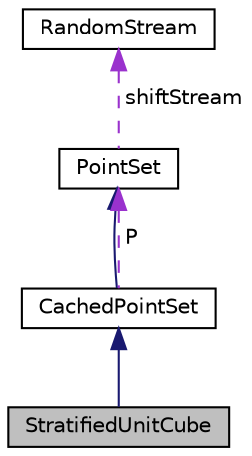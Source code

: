 digraph "StratifiedUnitCube"
{
 // INTERACTIVE_SVG=YES
  bgcolor="transparent";
  edge [fontname="Helvetica",fontsize="10",labelfontname="Helvetica",labelfontsize="10"];
  node [fontname="Helvetica",fontsize="10",shape=record];
  Node3 [label="StratifiedUnitCube",height=0.2,width=0.4,color="black", fillcolor="grey75", style="filled", fontcolor="black"];
  Node4 -> Node3 [dir="back",color="midnightblue",fontsize="10",style="solid",fontname="Helvetica"];
  Node4 [label="CachedPointSet",height=0.2,width=0.4,color="black",URL="$classumontreal_1_1ssj_1_1hups_1_1CachedPointSet.html",tooltip="This container class caches a point set by precomputing and storing its points locally in an array..."];
  Node5 -> Node4 [dir="back",color="midnightblue",fontsize="10",style="solid",fontname="Helvetica"];
  Node5 [label="PointSet",height=0.2,width=0.4,color="black",URL="$classumontreal_1_1ssj_1_1hups_1_1PointSet.html",tooltip="This abstract class defines the basic methods for accessing and manipulating point sets..."];
  Node6 -> Node5 [dir="back",color="darkorchid3",fontsize="10",style="dashed",label=" shiftStream" ,fontname="Helvetica"];
  Node6 [label="RandomStream",height=0.2,width=0.4,color="black",URL="$interfaceumontreal_1_1ssj_1_1rng_1_1RandomStream.html",tooltip="This interface defines the basic structures to handle multiple streams of uniform (pseudo)random numb..."];
  Node5 -> Node4 [dir="back",color="darkorchid3",fontsize="10",style="dashed",label=" P" ,fontname="Helvetica"];
}
